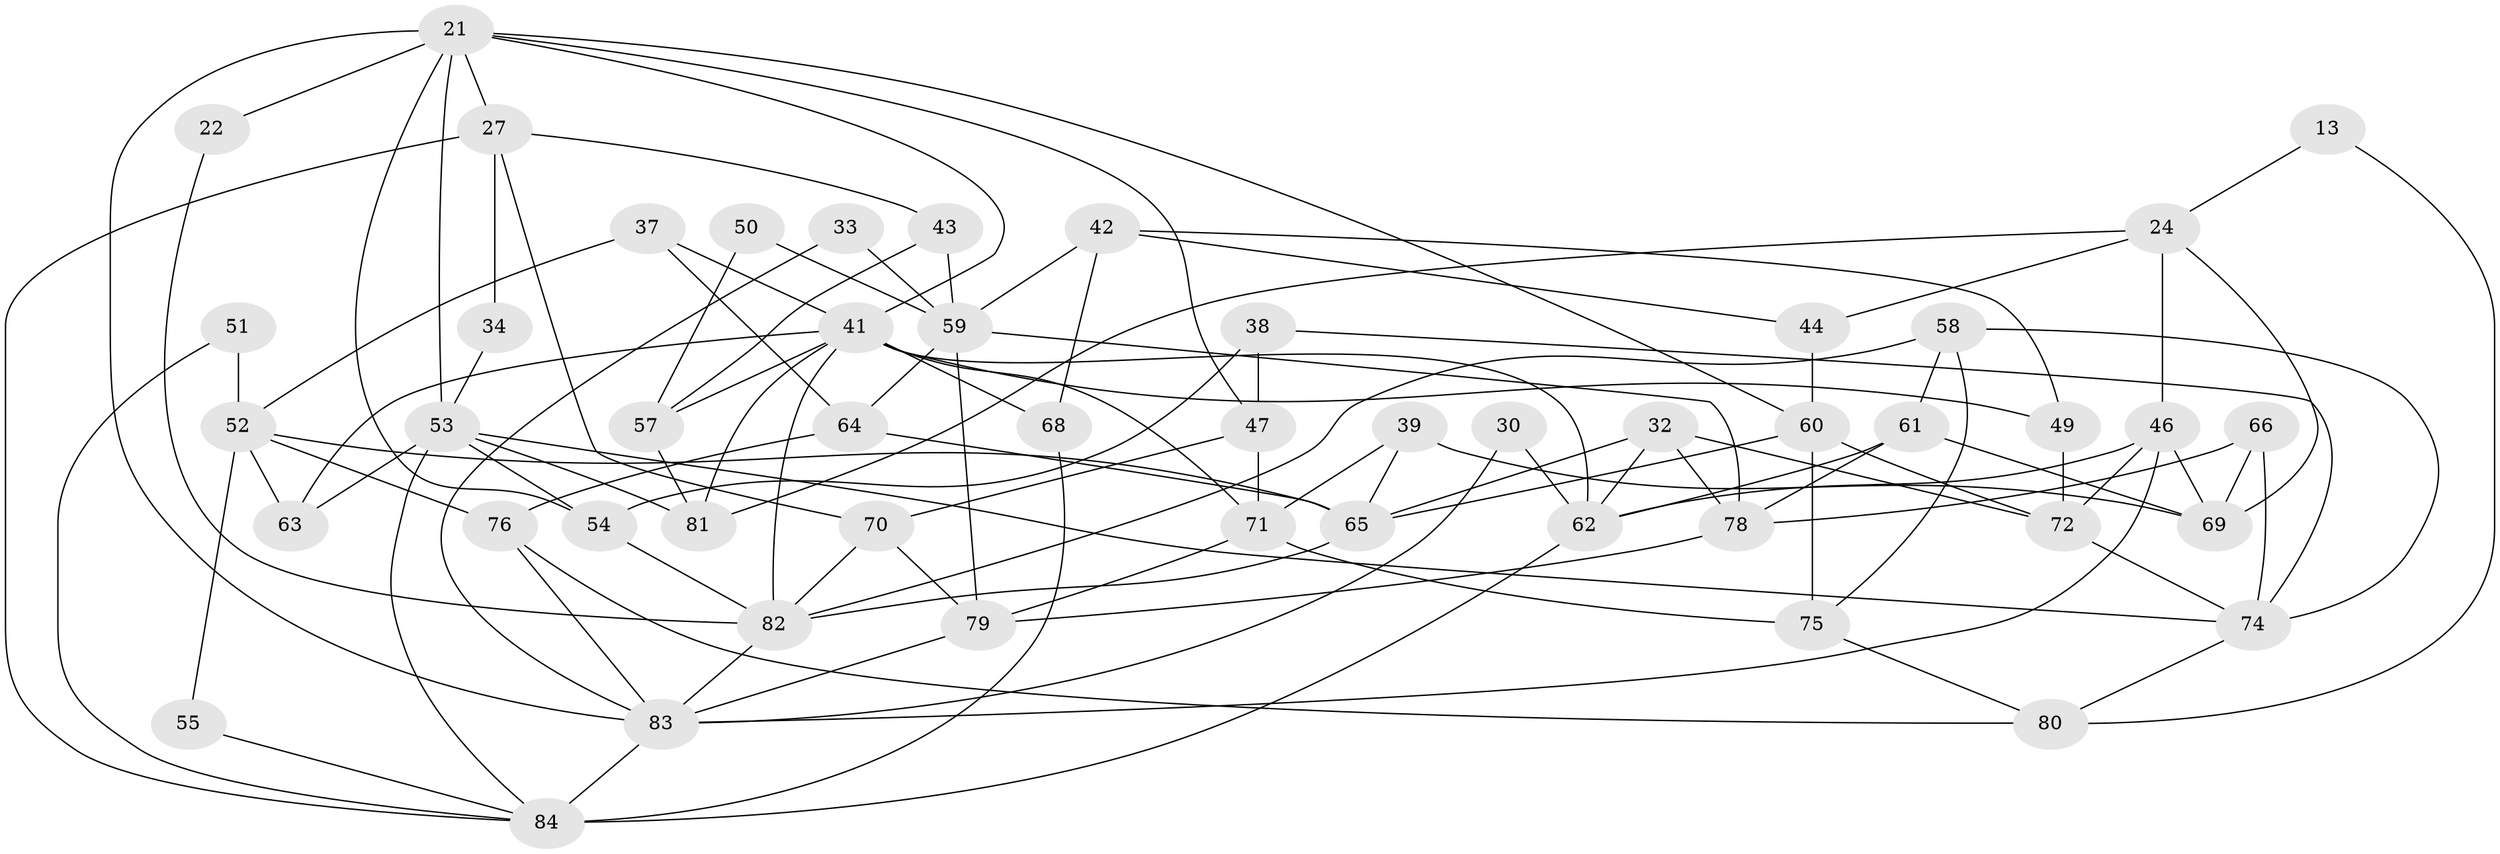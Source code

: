// original degree distribution, {3: 0.25, 4: 0.27380952380952384, 6: 0.047619047619047616, 2: 0.14285714285714285, 5: 0.2261904761904762, 7: 0.023809523809523808, 8: 0.03571428571428571}
// Generated by graph-tools (version 1.1) at 2025/53/03/04/25 21:53:03]
// undirected, 50 vertices, 109 edges
graph export_dot {
graph [start="1"]
  node [color=gray90,style=filled];
  13;
  21 [super="+19+20"];
  22;
  24;
  27;
  30;
  32;
  33;
  34;
  37;
  38;
  39;
  41 [super="+9+40+23"];
  42;
  43 [super="+1+7"];
  44;
  46 [super="+3"];
  47;
  49;
  50;
  51;
  52 [super="+11"];
  53 [super="+8"];
  54;
  55;
  57;
  58;
  59 [super="+4+48"];
  60 [super="+18"];
  61;
  62 [super="+14"];
  63;
  64;
  65 [super="+56"];
  66 [super="+26"];
  68 [super="+15"];
  69 [super="+29"];
  70;
  71 [super="+28"];
  72;
  74;
  75;
  76 [super="+16"];
  78 [super="+77"];
  79 [super="+36"];
  80;
  81 [super="+35"];
  82 [super="+73"];
  83 [super="+31+67"];
  84 [super="+12+25"];
  13 -- 24;
  13 -- 80;
  21 -- 54;
  21 -- 47;
  21 -- 22;
  21 -- 60;
  21 -- 27;
  21 -- 41;
  21 -- 53;
  21 -- 83;
  22 -- 82;
  24 -- 44;
  24 -- 46;
  24 -- 81;
  24 -- 69;
  27 -- 34;
  27 -- 70;
  27 -- 84;
  27 -- 43;
  30 -- 83;
  30 -- 62;
  32 -- 65;
  32 -- 72;
  32 -- 78 [weight=2];
  32 -- 62;
  33 -- 83;
  33 -- 59 [weight=3];
  34 -- 53 [weight=2];
  37 -- 64;
  37 -- 52;
  37 -- 41;
  38 -- 54;
  38 -- 74;
  38 -- 47;
  39 -- 69;
  39 -- 71;
  39 -- 65;
  41 -- 82 [weight=4];
  41 -- 68 [weight=3];
  41 -- 49;
  41 -- 63;
  41 -- 71 [weight=2];
  41 -- 81 [weight=2];
  41 -- 57;
  41 -- 62 [weight=3];
  42 -- 44;
  42 -- 49;
  42 -- 68;
  42 -- 59;
  43 -- 57 [weight=2];
  43 -- 59 [weight=2];
  44 -- 60;
  46 -- 69;
  46 -- 72;
  46 -- 62;
  46 -- 83;
  47 -- 70;
  47 -- 71;
  49 -- 72;
  50 -- 57;
  50 -- 59;
  51 -- 52;
  51 -- 84;
  52 -- 65;
  52 -- 55;
  52 -- 76 [weight=2];
  52 -- 63;
  53 -- 54 [weight=2];
  53 -- 74;
  53 -- 63;
  53 -- 81;
  53 -- 84;
  54 -- 82;
  55 -- 84;
  57 -- 81;
  58 -- 61;
  58 -- 74;
  58 -- 75;
  58 -- 82;
  59 -- 64;
  59 -- 78 [weight=2];
  59 -- 79;
  60 -- 75;
  60 -- 65;
  60 -- 72;
  61 -- 78;
  61 -- 69;
  61 -- 62;
  62 -- 84;
  64 -- 65;
  64 -- 76;
  65 -- 82 [weight=2];
  66 -- 78;
  66 -- 74;
  66 -- 69;
  68 -- 84;
  70 -- 79;
  70 -- 82;
  71 -- 75 [weight=2];
  71 -- 79;
  72 -- 74;
  74 -- 80;
  75 -- 80;
  76 -- 80;
  76 -- 83;
  78 -- 79;
  79 -- 83;
  82 -- 83 [weight=2];
  83 -- 84 [weight=2];
}
